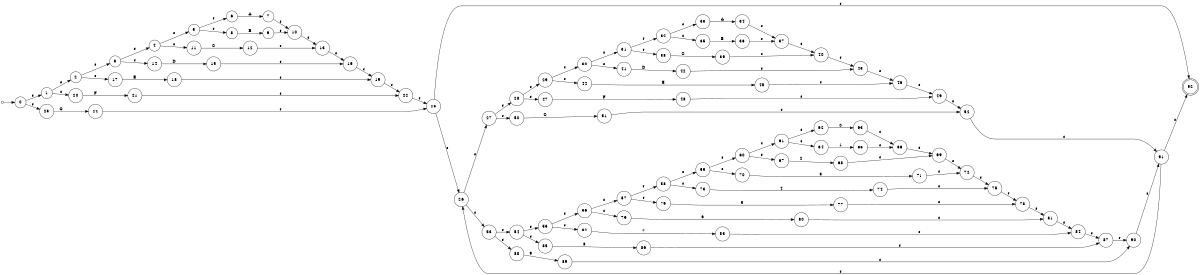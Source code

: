 digraph {
	rankdir=LR size="8,5"
	node [shape=doublecircle]
	92
	node [shape=circle]
	start [label="" height=0.1 width=0.1]
	start -> 0 [label=""]
	0 -> 1 [label="ε"]
	0 -> 23 [label="ε"]
	1 -> 2 [label="ε"]
	1 -> 20 [label="ε"]
	2 -> 3 [label="ε"]
	2 -> 17 [label="ε"]
	3 -> 4 [label="ε"]
	3 -> 14 [label="ε"]
	4 -> 5 [label="ε"]
	4 -> 11 [label="ε"]
	5 -> 6 [label="ε"]
	5 -> 8 [label="ε"]
	6 -> 7 [label=A]
	8 -> 9 [label=B]
	7 -> 10 [label="ε"]
	9 -> 10 [label="ε"]
	11 -> 12 [label=C]
	10 -> 13 [label="ε"]
	12 -> 13 [label="ε"]
	14 -> 15 [label=D]
	13 -> 16 [label="ε"]
	15 -> 16 [label="ε"]
	17 -> 18 [label=E]
	16 -> 19 [label="ε"]
	18 -> 19 [label="ε"]
	20 -> 21 [label=F]
	19 -> 22 [label="ε"]
	21 -> 22 [label="ε"]
	23 -> 24 [label=G]
	22 -> 25 [label="ε"]
	24 -> 25 [label="ε"]
	25 -> 26 [label="ε"]
	25 -> 92 [label="ε"]
	26 -> 27 [label="ε"]
	26 -> 53 [label="ε"]
	27 -> 28 [label="ε"]
	27 -> 50 [label="ε"]
	28 -> 29 [label="ε"]
	28 -> 47 [label="ε"]
	29 -> 30 [label="ε"]
	29 -> 44 [label="ε"]
	30 -> 31 [label="ε"]
	30 -> 41 [label="ε"]
	31 -> 32 [label="ε"]
	31 -> 38 [label="ε"]
	32 -> 33 [label="ε"]
	32 -> 35 [label="ε"]
	33 -> 34 [label=A]
	35 -> 36 [label=B]
	34 -> 37 [label="ε"]
	36 -> 37 [label="ε"]
	38 -> 39 [label=C]
	37 -> 40 [label="ε"]
	39 -> 40 [label="ε"]
	41 -> 42 [label=D]
	40 -> 43 [label="ε"]
	42 -> 43 [label="ε"]
	44 -> 45 [label=E]
	43 -> 46 [label="ε"]
	45 -> 46 [label="ε"]
	47 -> 48 [label=F]
	46 -> 49 [label="ε"]
	48 -> 49 [label="ε"]
	50 -> 51 [label=G]
	49 -> 52 [label="ε"]
	51 -> 52 [label="ε"]
	53 -> 54 [label="ε"]
	53 -> 88 [label="ε"]
	54 -> 55 [label="ε"]
	54 -> 85 [label="ε"]
	55 -> 56 [label="ε"]
	55 -> 82 [label="ε"]
	56 -> 57 [label="ε"]
	56 -> 79 [label="ε"]
	57 -> 58 [label="ε"]
	57 -> 76 [label="ε"]
	58 -> 59 [label="ε"]
	58 -> 73 [label="ε"]
	59 -> 60 [label="ε"]
	59 -> 70 [label="ε"]
	60 -> 61 [label="ε"]
	60 -> 67 [label="ε"]
	61 -> 62 [label="ε"]
	61 -> 64 [label="ε"]
	62 -> 63 [label=0]
	64 -> 65 [label=1]
	63 -> 66 [label="ε"]
	65 -> 66 [label="ε"]
	67 -> 68 [label=2]
	66 -> 69 [label="ε"]
	68 -> 69 [label="ε"]
	70 -> 71 [label=3]
	69 -> 72 [label="ε"]
	71 -> 72 [label="ε"]
	73 -> 74 [label=4]
	72 -> 75 [label="ε"]
	74 -> 75 [label="ε"]
	76 -> 77 [label=5]
	75 -> 78 [label="ε"]
	77 -> 78 [label="ε"]
	79 -> 80 [label=6]
	78 -> 81 [label="ε"]
	80 -> 81 [label="ε"]
	82 -> 83 [label=7]
	81 -> 84 [label="ε"]
	83 -> 84 [label="ε"]
	85 -> 86 [label=8]
	84 -> 87 [label="ε"]
	86 -> 87 [label="ε"]
	88 -> 89 [label=9]
	87 -> 90 [label="ε"]
	89 -> 90 [label="ε"]
	52 -> 91 [label="ε"]
	90 -> 91 [label="ε"]
	91 -> 26 [label="ε"]
	91 -> 92 [label="ε"]
}
